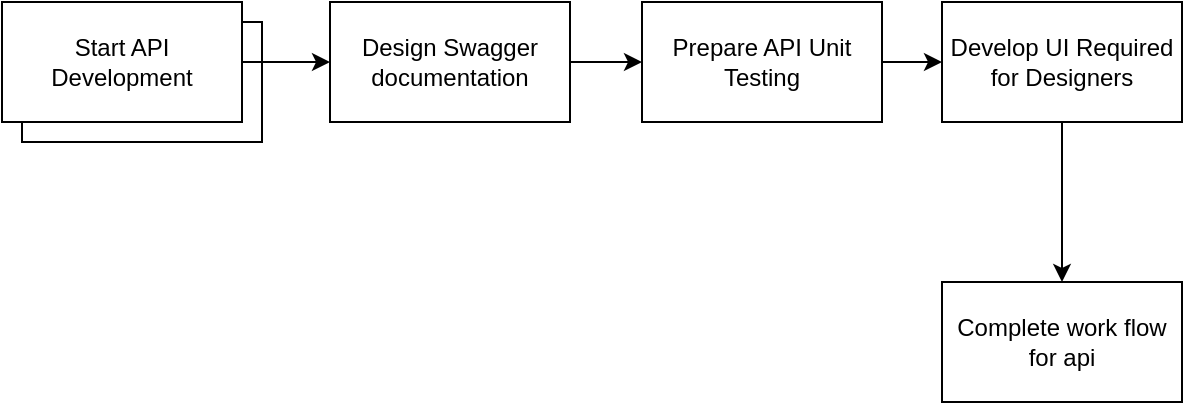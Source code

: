 <mxfile version="14.0.1" type="github">
  <diagram id="pQNeEdPDle5iqBmCIra-" name="Page-1">
    <mxGraphModel dx="1990" dy="804" grid="1" gridSize="10" guides="1" tooltips="1" connect="1" arrows="1" fold="1" page="1" pageScale="1" pageWidth="850" pageHeight="1100" math="0" shadow="0">
      <root>
        <mxCell id="0" />
        <mxCell id="1" parent="0" />
        <mxCell id="pg3aJAz9RqnfhDuoy9GE-8" value="" style="rounded=0;whiteSpace=wrap;html=1;" vertex="1" parent="1">
          <mxGeometry x="110" y="150" width="120" height="60" as="geometry" />
        </mxCell>
        <mxCell id="pg3aJAz9RqnfhDuoy9GE-5" style="edgeStyle=orthogonalEdgeStyle;rounded=0;orthogonalLoop=1;jettySize=auto;html=1;entryX=0;entryY=0.5;entryDx=0;entryDy=0;" edge="1" parent="1" source="pg3aJAz9RqnfhDuoy9GE-1" target="pg3aJAz9RqnfhDuoy9GE-2">
          <mxGeometry relative="1" as="geometry">
            <mxPoint x="240" y="170" as="targetPoint" />
          </mxGeometry>
        </mxCell>
        <mxCell id="pg3aJAz9RqnfhDuoy9GE-1" value="Start API Development" style="rounded=0;whiteSpace=wrap;html=1;direction=east;" vertex="1" parent="1">
          <mxGeometry x="100" y="140" width="120" height="60" as="geometry" />
        </mxCell>
        <mxCell id="pg3aJAz9RqnfhDuoy9GE-6" style="edgeStyle=orthogonalEdgeStyle;rounded=0;orthogonalLoop=1;jettySize=auto;html=1;exitX=1;exitY=0.5;exitDx=0;exitDy=0;" edge="1" parent="1" source="pg3aJAz9RqnfhDuoy9GE-2" target="pg3aJAz9RqnfhDuoy9GE-3">
          <mxGeometry relative="1" as="geometry" />
        </mxCell>
        <mxCell id="pg3aJAz9RqnfhDuoy9GE-2" value="Design Swagger documentation" style="rounded=0;whiteSpace=wrap;html=1;" vertex="1" parent="1">
          <mxGeometry x="264" y="140" width="120" height="60" as="geometry" />
        </mxCell>
        <mxCell id="pg3aJAz9RqnfhDuoy9GE-7" style="edgeStyle=orthogonalEdgeStyle;rounded=0;orthogonalLoop=1;jettySize=auto;html=1;exitX=1;exitY=0.5;exitDx=0;exitDy=0;entryX=0;entryY=0.5;entryDx=0;entryDy=0;" edge="1" parent="1" source="pg3aJAz9RqnfhDuoy9GE-3" target="pg3aJAz9RqnfhDuoy9GE-4">
          <mxGeometry relative="1" as="geometry" />
        </mxCell>
        <mxCell id="pg3aJAz9RqnfhDuoy9GE-3" value="Prepare API Unit Testing" style="rounded=0;whiteSpace=wrap;html=1;" vertex="1" parent="1">
          <mxGeometry x="420" y="140" width="120" height="60" as="geometry" />
        </mxCell>
        <mxCell id="pg3aJAz9RqnfhDuoy9GE-10" value="" style="edgeStyle=orthogonalEdgeStyle;rounded=0;orthogonalLoop=1;jettySize=auto;html=1;" edge="1" parent="1" source="pg3aJAz9RqnfhDuoy9GE-4" target="pg3aJAz9RqnfhDuoy9GE-9">
          <mxGeometry relative="1" as="geometry" />
        </mxCell>
        <mxCell id="pg3aJAz9RqnfhDuoy9GE-4" value="Develop UI Required for Designers" style="rounded=0;whiteSpace=wrap;html=1;" vertex="1" parent="1">
          <mxGeometry x="570" y="140" width="120" height="60" as="geometry" />
        </mxCell>
        <mxCell id="pg3aJAz9RqnfhDuoy9GE-9" value="&lt;div&gt;Complete work flow for api&lt;br&gt;&lt;/div&gt;" style="whiteSpace=wrap;html=1;rounded=0;" vertex="1" parent="1">
          <mxGeometry x="570" y="280" width="120" height="60" as="geometry" />
        </mxCell>
      </root>
    </mxGraphModel>
  </diagram>
</mxfile>
